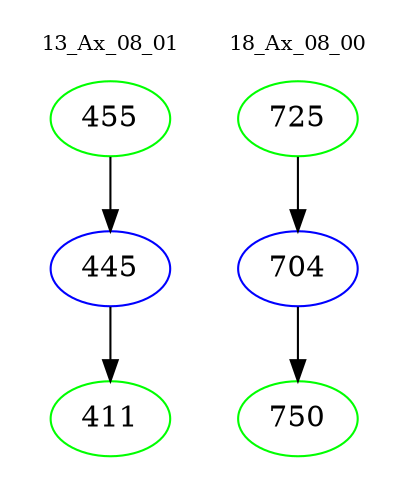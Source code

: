 digraph{
subgraph cluster_0 {
color = white
label = "13_Ax_08_01";
fontsize=10;
T0_455 [label="455", color="green"]
T0_455 -> T0_445 [color="black"]
T0_445 [label="445", color="blue"]
T0_445 -> T0_411 [color="black"]
T0_411 [label="411", color="green"]
}
subgraph cluster_1 {
color = white
label = "18_Ax_08_00";
fontsize=10;
T1_725 [label="725", color="green"]
T1_725 -> T1_704 [color="black"]
T1_704 [label="704", color="blue"]
T1_704 -> T1_750 [color="black"]
T1_750 [label="750", color="green"]
}
}
